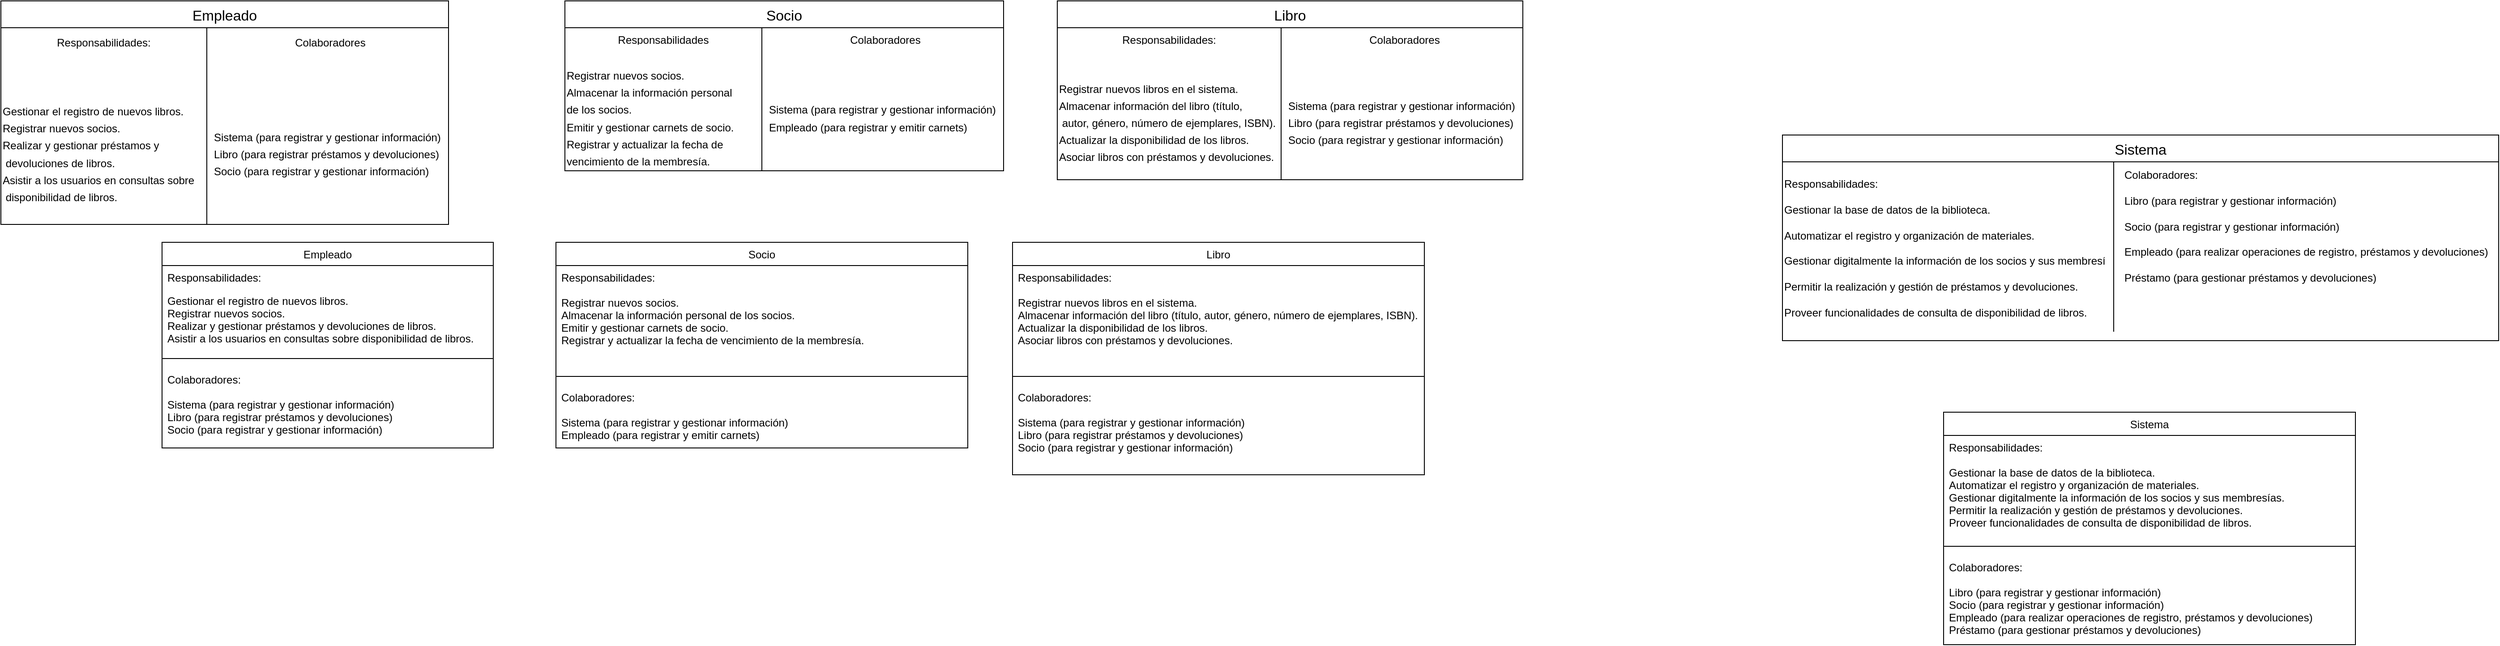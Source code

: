 <mxfile version="24.4.8" type="device">
  <diagram id="C5RBs43oDa-KdzZeNtuy" name="Page-1">
    <mxGraphModel dx="3341" dy="918" grid="1" gridSize="10" guides="1" tooltips="1" connect="1" arrows="1" fold="1" page="1" pageScale="1" pageWidth="827" pageHeight="1169" math="0" shadow="0">
      <root>
        <mxCell id="WIyWlLk6GJQsqaUBKTNV-0" />
        <mxCell id="WIyWlLk6GJQsqaUBKTNV-1" parent="WIyWlLk6GJQsqaUBKTNV-0" />
        <mxCell id="zkfFHV4jXpPFQw0GAbJ--6" value="Empleado" style="swimlane;fontStyle=0;align=center;verticalAlign=top;childLayout=stackLayout;horizontal=1;startSize=26;horizontalStack=0;resizeParent=1;resizeLast=0;collapsible=1;marginBottom=0;rounded=0;shadow=0;strokeWidth=1;" parent="WIyWlLk6GJQsqaUBKTNV-1" vertex="1">
          <mxGeometry x="-700" y="470" width="370" height="230" as="geometry">
            <mxRectangle x="130" y="380" width="160" height="26" as="alternateBounds" />
          </mxGeometry>
        </mxCell>
        <mxCell id="zkfFHV4jXpPFQw0GAbJ--7" value="Responsabilidades:" style="text;align=left;verticalAlign=top;spacingLeft=4;spacingRight=4;overflow=hidden;rotatable=0;points=[[0,0.5],[1,0.5]];portConstraint=eastwest;" parent="zkfFHV4jXpPFQw0GAbJ--6" vertex="1">
          <mxGeometry y="26" width="370" height="26" as="geometry" />
        </mxCell>
        <mxCell id="zkfFHV4jXpPFQw0GAbJ--8" value="Gestionar el registro de nuevos libros.&#xa;Registrar nuevos socios.&#xa;Realizar y gestionar préstamos y devoluciones de libros.&#xa;Asistir a los usuarios en consultas sobre disponibilidad de libros." style="text;align=left;verticalAlign=top;spacingLeft=4;spacingRight=4;overflow=hidden;rotatable=0;points=[[0,0.5],[1,0.5]];portConstraint=eastwest;rounded=0;shadow=0;html=0;" parent="zkfFHV4jXpPFQw0GAbJ--6" vertex="1">
          <mxGeometry y="52" width="370" height="68" as="geometry" />
        </mxCell>
        <mxCell id="zkfFHV4jXpPFQw0GAbJ--9" value="" style="line;html=1;strokeWidth=1;align=left;verticalAlign=middle;spacingTop=-1;spacingLeft=3;spacingRight=3;rotatable=0;labelPosition=right;points=[];portConstraint=eastwest;" parent="zkfFHV4jXpPFQw0GAbJ--6" vertex="1">
          <mxGeometry y="120" width="370" height="20" as="geometry" />
        </mxCell>
        <mxCell id="zkfFHV4jXpPFQw0GAbJ--10" value="Colaboradores:&#xa;&#xa;Sistema (para registrar y gestionar información)&#xa;Libro (para registrar préstamos y devoluciones)&#xa;Socio (para registrar y gestionar información)" style="text;align=left;verticalAlign=top;spacingLeft=4;spacingRight=4;overflow=hidden;rotatable=0;points=[[0,0.5],[1,0.5]];portConstraint=eastwest;fontStyle=0" parent="zkfFHV4jXpPFQw0GAbJ--6" vertex="1">
          <mxGeometry y="140" width="370" height="90" as="geometry" />
        </mxCell>
        <mxCell id="t991L9Meam5LPXpIdbOd-1" value="Libro" style="swimlane;fontStyle=0;align=center;verticalAlign=top;childLayout=stackLayout;horizontal=1;startSize=26;horizontalStack=0;resizeParent=1;resizeLast=0;collapsible=1;marginBottom=0;rounded=0;shadow=0;strokeWidth=1;" vertex="1" parent="WIyWlLk6GJQsqaUBKTNV-1">
          <mxGeometry x="250" y="470" width="460" height="260" as="geometry">
            <mxRectangle x="130" y="380" width="160" height="26" as="alternateBounds" />
          </mxGeometry>
        </mxCell>
        <mxCell id="t991L9Meam5LPXpIdbOd-3" value="Responsabilidades:&#xa;&#xa;Registrar nuevos libros en el sistema.&#xa;Almacenar información del libro (título, autor, género, número de ejemplares, ISBN).&#xa;Actualizar la disponibilidad de los libros.&#xa;Asociar libros con préstamos y devoluciones." style="text;align=left;verticalAlign=top;spacingLeft=4;spacingRight=4;overflow=hidden;rotatable=0;points=[[0,0.5],[1,0.5]];portConstraint=eastwest;rounded=0;shadow=0;html=0;" vertex="1" parent="t991L9Meam5LPXpIdbOd-1">
          <mxGeometry y="26" width="460" height="114" as="geometry" />
        </mxCell>
        <mxCell id="t991L9Meam5LPXpIdbOd-4" value="" style="line;html=1;strokeWidth=1;align=left;verticalAlign=middle;spacingTop=-1;spacingLeft=3;spacingRight=3;rotatable=0;labelPosition=right;points=[];portConstraint=eastwest;" vertex="1" parent="t991L9Meam5LPXpIdbOd-1">
          <mxGeometry y="140" width="460" height="20" as="geometry" />
        </mxCell>
        <mxCell id="t991L9Meam5LPXpIdbOd-5" value="Colaboradores:&#xa;&#xa;Sistema (para registrar y gestionar información)&#xa;Libro (para registrar préstamos y devoluciones)&#xa;Socio (para registrar y gestionar información)" style="text;align=left;verticalAlign=top;spacingLeft=4;spacingRight=4;overflow=hidden;rotatable=0;points=[[0,0.5],[1,0.5]];portConstraint=eastwest;fontStyle=0" vertex="1" parent="t991L9Meam5LPXpIdbOd-1">
          <mxGeometry y="160" width="460" height="90" as="geometry" />
        </mxCell>
        <mxCell id="t991L9Meam5LPXpIdbOd-6" value="Sistema" style="swimlane;fontStyle=0;align=center;verticalAlign=top;childLayout=stackLayout;horizontal=1;startSize=26;horizontalStack=0;resizeParent=1;resizeLast=0;collapsible=1;marginBottom=0;rounded=0;shadow=0;strokeWidth=1;" vertex="1" parent="WIyWlLk6GJQsqaUBKTNV-1">
          <mxGeometry x="1290" y="660" width="460" height="260" as="geometry">
            <mxRectangle x="130" y="380" width="160" height="26" as="alternateBounds" />
          </mxGeometry>
        </mxCell>
        <mxCell id="t991L9Meam5LPXpIdbOd-7" value="Responsabilidades:&#xa;&#xa;Gestionar la base de datos de la biblioteca.&#xa;Automatizar el registro y organización de materiales.&#xa;Gestionar digitalmente la información de los socios y sus membresías.&#xa;Permitir la realización y gestión de préstamos y devoluciones.&#xa;Proveer funcionalidades de consulta de disponibilidad de libros." style="text;align=left;verticalAlign=top;spacingLeft=4;spacingRight=4;overflow=hidden;rotatable=0;points=[[0,0.5],[1,0.5]];portConstraint=eastwest;rounded=0;shadow=0;html=0;" vertex="1" parent="t991L9Meam5LPXpIdbOd-6">
          <mxGeometry y="26" width="460" height="114" as="geometry" />
        </mxCell>
        <mxCell id="t991L9Meam5LPXpIdbOd-8" value="" style="line;html=1;strokeWidth=1;align=left;verticalAlign=middle;spacingTop=-1;spacingLeft=3;spacingRight=3;rotatable=0;labelPosition=right;points=[];portConstraint=eastwest;" vertex="1" parent="t991L9Meam5LPXpIdbOd-6">
          <mxGeometry y="140" width="460" height="20" as="geometry" />
        </mxCell>
        <mxCell id="t991L9Meam5LPXpIdbOd-9" value="Colaboradores:&#xa;&#xa;Libro (para registrar y gestionar información)&#xa;Socio (para registrar y gestionar información)&#xa;Empleado (para realizar operaciones de registro, préstamos y devoluciones)&#xa;Préstamo (para gestionar préstamos y devoluciones)" style="text;align=left;verticalAlign=top;spacingLeft=4;spacingRight=4;overflow=hidden;rotatable=0;points=[[0,0.5],[1,0.5]];portConstraint=eastwest;fontStyle=0" vertex="1" parent="t991L9Meam5LPXpIdbOd-6">
          <mxGeometry y="160" width="460" height="90" as="geometry" />
        </mxCell>
        <mxCell id="t991L9Meam5LPXpIdbOd-10" value="Socio" style="swimlane;fontStyle=0;align=center;verticalAlign=top;childLayout=stackLayout;horizontal=1;startSize=26;horizontalStack=0;resizeParent=1;resizeLast=0;collapsible=1;marginBottom=0;rounded=0;shadow=0;strokeWidth=1;" vertex="1" parent="WIyWlLk6GJQsqaUBKTNV-1">
          <mxGeometry x="-260" y="470" width="460" height="230" as="geometry">
            <mxRectangle x="130" y="380" width="160" height="26" as="alternateBounds" />
          </mxGeometry>
        </mxCell>
        <mxCell id="t991L9Meam5LPXpIdbOd-11" value="Responsabilidades:&#xa;&#xa;Registrar nuevos socios.&#xa;Almacenar la información personal de los socios.&#xa;Emitir y gestionar carnets de socio.&#xa;Registrar y actualizar la fecha de vencimiento de la membresía." style="text;align=left;verticalAlign=top;spacingLeft=4;spacingRight=4;overflow=hidden;rotatable=0;points=[[0,0.5],[1,0.5]];portConstraint=eastwest;rounded=0;shadow=0;html=0;" vertex="1" parent="t991L9Meam5LPXpIdbOd-10">
          <mxGeometry y="26" width="460" height="114" as="geometry" />
        </mxCell>
        <mxCell id="t991L9Meam5LPXpIdbOd-12" value="" style="line;html=1;strokeWidth=1;align=left;verticalAlign=middle;spacingTop=-1;spacingLeft=3;spacingRight=3;rotatable=0;labelPosition=right;points=[];portConstraint=eastwest;" vertex="1" parent="t991L9Meam5LPXpIdbOd-10">
          <mxGeometry y="140" width="460" height="20" as="geometry" />
        </mxCell>
        <mxCell id="t991L9Meam5LPXpIdbOd-13" value="Colaboradores:&#xa;&#xa;Sistema (para registrar y gestionar información)&#xa;Empleado (para registrar y emitir carnets)" style="text;align=left;verticalAlign=top;spacingLeft=4;spacingRight=4;overflow=hidden;rotatable=0;points=[[0,0.5],[1,0.5]];portConstraint=eastwest;fontStyle=0" vertex="1" parent="t991L9Meam5LPXpIdbOd-10">
          <mxGeometry y="160" width="460" height="70" as="geometry" />
        </mxCell>
        <mxCell id="t991L9Meam5LPXpIdbOd-15" value="Socio" style="shape=table;startSize=30;container=1;collapsible=0;childLayout=tableLayout;fixedRows=1;rowLines=0;fontStyle=0;strokeColor=default;fontSize=16;" vertex="1" parent="WIyWlLk6GJQsqaUBKTNV-1">
          <mxGeometry x="-250" y="200" width="490" height="190" as="geometry" />
        </mxCell>
        <mxCell id="t991L9Meam5LPXpIdbOd-16" value="" style="shape=tableRow;horizontal=0;startSize=0;swimlaneHead=0;swimlaneBody=0;top=0;left=0;bottom=0;right=0;collapsible=0;dropTarget=0;fillColor=none;points=[[0,0.5],[1,0.5]];portConstraint=eastwest;strokeColor=inherit;fontSize=16;" vertex="1" parent="t991L9Meam5LPXpIdbOd-15">
          <mxGeometry y="30" width="490" height="20" as="geometry" />
        </mxCell>
        <mxCell id="t991L9Meam5LPXpIdbOd-17" value="&lt;span style=&quot;font-size: 12px; text-align: left; text-wrap: nowrap;&quot;&gt;Responsabilidades&lt;/span&gt;" style="shape=partialRectangle;html=1;whiteSpace=wrap;connectable=0;fillColor=none;top=0;left=0;bottom=0;right=0;overflow=hidden;pointerEvents=1;strokeColor=inherit;fontSize=16;" vertex="1" parent="t991L9Meam5LPXpIdbOd-16">
          <mxGeometry width="220" height="20" as="geometry">
            <mxRectangle width="220" height="20" as="alternateBounds" />
          </mxGeometry>
        </mxCell>
        <mxCell id="t991L9Meam5LPXpIdbOd-18" value="&lt;span style=&quot;font-size: 12px; text-wrap: nowrap;&quot;&gt;Colaboradores&lt;/span&gt;" style="shape=partialRectangle;html=1;whiteSpace=wrap;connectable=0;fillColor=none;top=0;left=0;bottom=0;right=0;align=center;spacingLeft=6;overflow=hidden;strokeColor=inherit;fontSize=16;" vertex="1" parent="t991L9Meam5LPXpIdbOd-16">
          <mxGeometry x="220" width="270" height="20" as="geometry">
            <mxRectangle width="270" height="20" as="alternateBounds" />
          </mxGeometry>
        </mxCell>
        <mxCell id="t991L9Meam5LPXpIdbOd-19" value="" style="shape=tableRow;horizontal=0;startSize=0;swimlaneHead=0;swimlaneBody=0;top=0;left=0;bottom=0;right=0;collapsible=0;dropTarget=0;fillColor=none;points=[[0,0.5],[1,0.5]];portConstraint=eastwest;strokeColor=inherit;fontSize=16;" vertex="1" parent="t991L9Meam5LPXpIdbOd-15">
          <mxGeometry y="50" width="490" height="20" as="geometry" />
        </mxCell>
        <mxCell id="t991L9Meam5LPXpIdbOd-20" value="" style="shape=partialRectangle;html=1;whiteSpace=wrap;connectable=0;fillColor=none;top=0;left=0;bottom=0;right=0;overflow=hidden;strokeColor=inherit;fontSize=16;" vertex="1" parent="t991L9Meam5LPXpIdbOd-19">
          <mxGeometry width="220" height="20" as="geometry">
            <mxRectangle width="220" height="20" as="alternateBounds" />
          </mxGeometry>
        </mxCell>
        <mxCell id="t991L9Meam5LPXpIdbOd-21" value="" style="shape=partialRectangle;html=1;whiteSpace=wrap;connectable=0;fillColor=none;top=0;left=0;bottom=0;right=0;align=left;spacingLeft=6;overflow=hidden;strokeColor=inherit;fontSize=16;" vertex="1" parent="t991L9Meam5LPXpIdbOd-19">
          <mxGeometry x="220" width="270" height="20" as="geometry">
            <mxRectangle width="270" height="20" as="alternateBounds" />
          </mxGeometry>
        </mxCell>
        <mxCell id="t991L9Meam5LPXpIdbOd-22" value="" style="shape=tableRow;horizontal=0;startSize=0;swimlaneHead=0;swimlaneBody=0;top=0;left=0;bottom=0;right=0;collapsible=0;dropTarget=0;fillColor=none;points=[[0,0.5],[1,0.5]];portConstraint=eastwest;strokeColor=inherit;fontSize=16;" vertex="1" parent="t991L9Meam5LPXpIdbOd-15">
          <mxGeometry y="70" width="490" height="120" as="geometry" />
        </mxCell>
        <mxCell id="t991L9Meam5LPXpIdbOd-23" value="&lt;span style=&quot;font-size: 12px; text-wrap: nowrap;&quot;&gt;Registrar nuevos socios.&lt;/span&gt;&lt;br style=&quot;padding: 0px; margin: 0px; font-size: 12px; text-wrap: nowrap;&quot;&gt;&lt;span style=&quot;font-size: 12px; text-wrap: nowrap;&quot;&gt;Almacenar la información personal&amp;nbsp;&lt;/span&gt;&lt;div&gt;&lt;span style=&quot;font-size: 12px; text-wrap: nowrap;&quot;&gt;de los socios.&lt;/span&gt;&lt;br style=&quot;padding: 0px; margin: 0px; font-size: 12px; text-wrap: nowrap;&quot;&gt;&lt;span style=&quot;font-size: 12px; text-wrap: nowrap;&quot;&gt;Emitir y gestionar carnets de socio.&lt;/span&gt;&lt;br style=&quot;padding: 0px; margin: 0px; font-size: 12px; text-wrap: nowrap;&quot;&gt;&lt;span style=&quot;font-size: 12px; text-wrap: nowrap;&quot;&gt;Registrar y actualizar la fecha de&amp;nbsp;&lt;/span&gt;&lt;/div&gt;&lt;div&gt;&lt;span style=&quot;font-size: 12px; text-wrap: nowrap;&quot;&gt;vencimiento de la membresía.&lt;/span&gt;&lt;/div&gt;" style="shape=partialRectangle;html=1;whiteSpace=wrap;connectable=0;fillColor=none;top=0;left=0;bottom=0;right=0;overflow=hidden;strokeColor=inherit;fontSize=16;align=left;" vertex="1" parent="t991L9Meam5LPXpIdbOd-22">
          <mxGeometry width="220" height="120" as="geometry">
            <mxRectangle width="220" height="120" as="alternateBounds" />
          </mxGeometry>
        </mxCell>
        <mxCell id="t991L9Meam5LPXpIdbOd-24" value="&lt;span style=&quot;font-size: 12px; text-wrap: nowrap;&quot;&gt;Sistema (para registrar y gestionar información)&lt;/span&gt;&lt;br style=&quot;padding: 0px; margin: 0px; font-size: 12px; text-wrap: nowrap;&quot;&gt;&lt;span style=&quot;font-size: 12px; text-wrap: nowrap;&quot;&gt;Empleado (para registrar y emitir carnets)&lt;/span&gt;" style="shape=partialRectangle;html=1;whiteSpace=wrap;connectable=0;fillColor=none;top=0;left=0;bottom=0;right=0;align=left;spacingLeft=6;overflow=hidden;strokeColor=inherit;fontSize=16;" vertex="1" parent="t991L9Meam5LPXpIdbOd-22">
          <mxGeometry x="220" width="270" height="120" as="geometry">
            <mxRectangle width="270" height="120" as="alternateBounds" />
          </mxGeometry>
        </mxCell>
        <mxCell id="t991L9Meam5LPXpIdbOd-25" value="Empleado" style="shape=table;startSize=30;container=1;collapsible=0;childLayout=tableLayout;fixedRows=1;rowLines=0;fontStyle=0;strokeColor=default;fontSize=16;" vertex="1" parent="WIyWlLk6GJQsqaUBKTNV-1">
          <mxGeometry x="-880" y="200" width="500" height="250" as="geometry" />
        </mxCell>
        <mxCell id="t991L9Meam5LPXpIdbOd-26" value="" style="shape=tableRow;horizontal=0;startSize=0;swimlaneHead=0;swimlaneBody=0;top=0;left=0;bottom=0;right=0;collapsible=0;dropTarget=0;fillColor=none;points=[[0,0.5],[1,0.5]];portConstraint=eastwest;strokeColor=inherit;fontSize=16;" vertex="1" parent="t991L9Meam5LPXpIdbOd-25">
          <mxGeometry y="30" width="500" height="30" as="geometry" />
        </mxCell>
        <mxCell id="t991L9Meam5LPXpIdbOd-27" value="&lt;span style=&quot;font-size: 12px; text-align: left; text-wrap: nowrap;&quot;&gt;Responsabilidades:&lt;/span&gt;" style="shape=partialRectangle;html=1;whiteSpace=wrap;connectable=0;fillColor=none;top=0;left=0;bottom=0;right=0;overflow=hidden;pointerEvents=1;strokeColor=inherit;fontSize=16;" vertex="1" parent="t991L9Meam5LPXpIdbOd-26">
          <mxGeometry width="230" height="30" as="geometry">
            <mxRectangle width="230" height="30" as="alternateBounds" />
          </mxGeometry>
        </mxCell>
        <mxCell id="t991L9Meam5LPXpIdbOd-28" value="&lt;span style=&quot;font-size: 12px; text-wrap: nowrap;&quot;&gt;Colaboradores&lt;/span&gt;" style="shape=partialRectangle;html=1;whiteSpace=wrap;connectable=0;fillColor=none;top=0;left=0;bottom=0;right=0;align=center;spacingLeft=6;overflow=hidden;strokeColor=inherit;fontSize=16;" vertex="1" parent="t991L9Meam5LPXpIdbOd-26">
          <mxGeometry x="230" width="270" height="30" as="geometry">
            <mxRectangle width="270" height="30" as="alternateBounds" />
          </mxGeometry>
        </mxCell>
        <mxCell id="t991L9Meam5LPXpIdbOd-29" value="" style="shape=tableRow;horizontal=0;startSize=0;swimlaneHead=0;swimlaneBody=0;top=0;left=0;bottom=0;right=0;collapsible=0;dropTarget=0;fillColor=none;points=[[0,0.5],[1,0.5]];portConstraint=eastwest;strokeColor=inherit;fontSize=16;" vertex="1" parent="t991L9Meam5LPXpIdbOd-25">
          <mxGeometry y="60" width="500" height="30" as="geometry" />
        </mxCell>
        <mxCell id="t991L9Meam5LPXpIdbOd-30" value="" style="shape=partialRectangle;html=1;whiteSpace=wrap;connectable=0;fillColor=none;top=0;left=0;bottom=0;right=0;overflow=hidden;strokeColor=inherit;fontSize=16;" vertex="1" parent="t991L9Meam5LPXpIdbOd-29">
          <mxGeometry width="230" height="30" as="geometry">
            <mxRectangle width="230" height="30" as="alternateBounds" />
          </mxGeometry>
        </mxCell>
        <mxCell id="t991L9Meam5LPXpIdbOd-31" value="" style="shape=partialRectangle;html=1;whiteSpace=wrap;connectable=0;fillColor=none;top=0;left=0;bottom=0;right=0;align=left;spacingLeft=6;overflow=hidden;strokeColor=inherit;fontSize=16;" vertex="1" parent="t991L9Meam5LPXpIdbOd-29">
          <mxGeometry x="230" width="270" height="30" as="geometry">
            <mxRectangle width="270" height="30" as="alternateBounds" />
          </mxGeometry>
        </mxCell>
        <mxCell id="t991L9Meam5LPXpIdbOd-32" value="" style="shape=tableRow;horizontal=0;startSize=0;swimlaneHead=0;swimlaneBody=0;top=0;left=0;bottom=0;right=0;collapsible=0;dropTarget=0;fillColor=none;points=[[0,0.5],[1,0.5]];portConstraint=eastwest;strokeColor=inherit;fontSize=16;" vertex="1" parent="t991L9Meam5LPXpIdbOd-25">
          <mxGeometry y="90" width="500" height="160" as="geometry" />
        </mxCell>
        <mxCell id="t991L9Meam5LPXpIdbOd-33" value="&lt;span style=&quot;font-size: 12px; text-wrap: nowrap;&quot;&gt;Gestionar el registro de nuevos libros.&lt;/span&gt;&lt;br style=&quot;padding: 0px; margin: 0px; font-size: 12px; text-wrap: nowrap;&quot;&gt;&lt;span style=&quot;font-size: 12px; text-wrap: nowrap;&quot;&gt;Registrar nuevos socios.&lt;/span&gt;&lt;br style=&quot;padding: 0px; margin: 0px; font-size: 12px; text-wrap: nowrap;&quot;&gt;&lt;span style=&quot;font-size: 12px; text-wrap: nowrap;&quot;&gt;Realizar y gestionar préstamos y&lt;/span&gt;&lt;div&gt;&lt;span style=&quot;font-size: 12px; text-wrap: nowrap;&quot;&gt;&amp;nbsp;devoluciones de libros.&lt;/span&gt;&lt;br style=&quot;padding: 0px; margin: 0px; font-size: 12px; text-wrap: nowrap;&quot;&gt;&lt;span style=&quot;font-size: 12px; text-wrap: nowrap;&quot;&gt;Asistir a los usuarios en consultas sobre&lt;/span&gt;&lt;/div&gt;&lt;div&gt;&lt;span style=&quot;font-size: 12px; text-wrap: nowrap;&quot;&gt;&amp;nbsp;disponibilidad de libros.&lt;/span&gt;&lt;/div&gt;" style="shape=partialRectangle;html=1;whiteSpace=wrap;connectable=0;fillColor=none;top=0;left=0;bottom=0;right=0;overflow=hidden;strokeColor=inherit;fontSize=16;align=left;" vertex="1" parent="t991L9Meam5LPXpIdbOd-32">
          <mxGeometry width="230" height="160" as="geometry">
            <mxRectangle width="230" height="160" as="alternateBounds" />
          </mxGeometry>
        </mxCell>
        <mxCell id="t991L9Meam5LPXpIdbOd-34" value="&lt;span style=&quot;font-size: 12px; text-wrap: nowrap;&quot;&gt;Sistema (para registrar y gestionar información)&lt;/span&gt;&lt;br style=&quot;padding: 0px; margin: 0px; font-size: 12px; text-wrap: nowrap;&quot;&gt;&lt;span style=&quot;font-size: 12px; text-wrap: nowrap;&quot;&gt;Libro (para registrar préstamos y devoluciones)&lt;/span&gt;&lt;br style=&quot;padding: 0px; margin: 0px; font-size: 12px; text-wrap: nowrap;&quot;&gt;&lt;span style=&quot;font-size: 12px; text-wrap: nowrap;&quot;&gt;Socio (para registrar y gestionar información)&lt;/span&gt;" style="shape=partialRectangle;html=1;whiteSpace=wrap;connectable=0;fillColor=none;top=0;left=0;bottom=0;right=0;align=left;spacingLeft=6;overflow=hidden;strokeColor=inherit;fontSize=16;" vertex="1" parent="t991L9Meam5LPXpIdbOd-32">
          <mxGeometry x="230" width="270" height="160" as="geometry">
            <mxRectangle width="270" height="160" as="alternateBounds" />
          </mxGeometry>
        </mxCell>
        <mxCell id="t991L9Meam5LPXpIdbOd-61" value="" style="group" vertex="1" connectable="0" parent="WIyWlLk6GJQsqaUBKTNV-1">
          <mxGeometry x="1110" y="350" width="800" height="260" as="geometry" />
        </mxCell>
        <mxCell id="t991L9Meam5LPXpIdbOd-57" value="&lt;h1 style=&quot;margin-top: 0px;&quot;&gt;&lt;span style=&quot;font-weight: 400; text-wrap: nowrap; font-size: 12px;&quot;&gt;Responsabilidades:&lt;/span&gt;&lt;br style=&quot;padding: 0px; margin: 0px; font-weight: 400; text-wrap: nowrap; font-size: 12px;&quot;&gt;&lt;span style=&quot;font-weight: 400; text-wrap: nowrap; font-size: 12px;&quot;&gt;Gestionar la base de datos de la biblioteca.&lt;/span&gt;&lt;br style=&quot;padding: 0px; margin: 0px; font-weight: 400; text-wrap: nowrap; font-size: 12px;&quot;&gt;&lt;span style=&quot;font-weight: 400; text-wrap: nowrap; font-size: 12px;&quot;&gt;Automatizar el registro y organización de materiales.&lt;/span&gt;&lt;br style=&quot;padding: 0px; margin: 0px; font-weight: 400; text-wrap: nowrap; font-size: 12px;&quot;&gt;&lt;span style=&quot;font-weight: 400; text-wrap: nowrap; font-size: 12px;&quot;&gt;Gestionar digitalmente la información de los socios y sus membresías.&lt;/span&gt;&lt;br style=&quot;padding: 0px; margin: 0px; font-weight: 400; text-wrap: nowrap; font-size: 12px;&quot;&gt;&lt;span style=&quot;font-weight: 400; text-wrap: nowrap; font-size: 12px;&quot;&gt;Permitir la realización y gestión de préstamos y devoluciones.&lt;/span&gt;&lt;br style=&quot;padding: 0px; margin: 0px; font-weight: 400; text-wrap: nowrap; font-size: 12px;&quot;&gt;&lt;span style=&quot;font-weight: 400; text-wrap: nowrap; font-size: 12px;&quot;&gt;Proveer funcionalidades de consulta de disponibilidad de libros.&lt;/span&gt;&lt;br&gt;&lt;/h1&gt;" style="text;html=1;whiteSpace=wrap;overflow=hidden;rounded=0;" vertex="1" parent="t991L9Meam5LPXpIdbOd-61">
          <mxGeometry y="30" width="360" height="230" as="geometry" />
        </mxCell>
        <mxCell id="t991L9Meam5LPXpIdbOd-45" value="Sistema" style="shape=table;startSize=30;container=1;collapsible=0;childLayout=tableLayout;fixedRows=1;rowLines=0;fontStyle=0;strokeColor=default;fontSize=16;" vertex="1" parent="t991L9Meam5LPXpIdbOd-61">
          <mxGeometry width="800" height="230" as="geometry" />
        </mxCell>
        <mxCell id="t991L9Meam5LPXpIdbOd-46" value="" style="shape=tableRow;horizontal=0;startSize=0;swimlaneHead=0;swimlaneBody=0;top=0;left=0;bottom=0;right=0;collapsible=0;dropTarget=0;fillColor=none;points=[[0,0.5],[1,0.5]];portConstraint=eastwest;strokeColor=inherit;fontSize=16;" vertex="1" parent="t991L9Meam5LPXpIdbOd-45">
          <mxGeometry y="30" width="800" height="30" as="geometry" />
        </mxCell>
        <mxCell id="t991L9Meam5LPXpIdbOd-47" value="" style="shape=partialRectangle;html=1;whiteSpace=wrap;connectable=0;fillColor=none;top=0;left=0;bottom=0;right=0;overflow=hidden;pointerEvents=1;strokeColor=inherit;fontSize=16;" vertex="1" parent="t991L9Meam5LPXpIdbOd-46">
          <mxGeometry width="370" height="30" as="geometry">
            <mxRectangle width="370" height="30" as="alternateBounds" />
          </mxGeometry>
        </mxCell>
        <mxCell id="t991L9Meam5LPXpIdbOd-48" value="" style="shape=partialRectangle;html=1;whiteSpace=wrap;connectable=0;fillColor=none;top=0;left=0;bottom=0;right=0;align=left;spacingLeft=6;overflow=hidden;strokeColor=inherit;fontSize=16;" vertex="1" parent="t991L9Meam5LPXpIdbOd-46">
          <mxGeometry x="370" width="430" height="30" as="geometry">
            <mxRectangle width="430" height="30" as="alternateBounds" />
          </mxGeometry>
        </mxCell>
        <mxCell id="t991L9Meam5LPXpIdbOd-49" value="" style="shape=tableRow;horizontal=0;startSize=0;swimlaneHead=0;swimlaneBody=0;top=0;left=0;bottom=0;right=0;collapsible=0;dropTarget=0;fillColor=none;points=[[0,0.5],[1,0.5]];portConstraint=eastwest;strokeColor=inherit;fontSize=16;" vertex="1" parent="t991L9Meam5LPXpIdbOd-45">
          <mxGeometry y="60" width="800" height="30" as="geometry" />
        </mxCell>
        <mxCell id="t991L9Meam5LPXpIdbOd-50" value="" style="shape=partialRectangle;html=1;whiteSpace=wrap;connectable=0;fillColor=none;top=0;left=0;bottom=0;right=0;overflow=hidden;strokeColor=inherit;fontSize=16;" vertex="1" parent="t991L9Meam5LPXpIdbOd-49">
          <mxGeometry width="370" height="30" as="geometry">
            <mxRectangle width="370" height="30" as="alternateBounds" />
          </mxGeometry>
        </mxCell>
        <mxCell id="t991L9Meam5LPXpIdbOd-51" value="" style="shape=partialRectangle;html=1;whiteSpace=wrap;connectable=0;fillColor=none;top=0;left=0;bottom=0;right=0;align=left;spacingLeft=6;overflow=hidden;strokeColor=inherit;fontSize=16;" vertex="1" parent="t991L9Meam5LPXpIdbOd-49">
          <mxGeometry x="370" width="430" height="30" as="geometry">
            <mxRectangle width="430" height="30" as="alternateBounds" />
          </mxGeometry>
        </mxCell>
        <mxCell id="t991L9Meam5LPXpIdbOd-52" value="" style="shape=tableRow;horizontal=0;startSize=0;swimlaneHead=0;swimlaneBody=0;top=0;left=0;bottom=0;right=0;collapsible=0;dropTarget=0;fillColor=none;points=[[0,0.5],[1,0.5]];portConstraint=eastwest;strokeColor=inherit;fontSize=16;" vertex="1" parent="t991L9Meam5LPXpIdbOd-45">
          <mxGeometry y="90" width="800" height="130" as="geometry" />
        </mxCell>
        <mxCell id="t991L9Meam5LPXpIdbOd-53" value="" style="shape=partialRectangle;html=1;whiteSpace=wrap;connectable=0;fillColor=none;top=0;left=0;bottom=0;right=0;overflow=hidden;strokeColor=inherit;fontSize=16;" vertex="1" parent="t991L9Meam5LPXpIdbOd-52">
          <mxGeometry width="370" height="130" as="geometry">
            <mxRectangle width="370" height="130" as="alternateBounds" />
          </mxGeometry>
        </mxCell>
        <mxCell id="t991L9Meam5LPXpIdbOd-54" value="" style="shape=partialRectangle;html=1;whiteSpace=wrap;connectable=0;fillColor=none;top=0;left=0;bottom=0;right=0;align=left;spacingLeft=6;overflow=hidden;strokeColor=inherit;fontSize=16;" vertex="1" parent="t991L9Meam5LPXpIdbOd-52">
          <mxGeometry x="370" width="430" height="130" as="geometry">
            <mxRectangle width="430" height="130" as="alternateBounds" />
          </mxGeometry>
        </mxCell>
        <mxCell id="t991L9Meam5LPXpIdbOd-60" value="&lt;h1 style=&quot;margin-top: 0px;&quot;&gt;&lt;span style=&quot;font-weight: 400; text-wrap: nowrap; font-size: 12px;&quot;&gt;Colaboradores:&lt;/span&gt;&lt;br style=&quot;padding: 0px; margin: 0px; font-weight: 400; text-wrap: nowrap; font-size: 12px;&quot;&gt;&lt;span style=&quot;font-weight: 400; text-wrap: nowrap; font-size: 12px;&quot;&gt;Libro (para registrar y gestionar información)&lt;/span&gt;&lt;br style=&quot;padding: 0px; margin: 0px; font-weight: 400; text-wrap: nowrap; font-size: 12px;&quot;&gt;&lt;span style=&quot;font-weight: 400; text-wrap: nowrap; font-size: 12px;&quot;&gt;Socio (para registrar y gestionar información)&lt;/span&gt;&lt;br style=&quot;padding: 0px; margin: 0px; font-weight: 400; text-wrap: nowrap; font-size: 12px;&quot;&gt;&lt;span style=&quot;font-weight: 400; text-wrap: nowrap; font-size: 12px;&quot;&gt;Empleado (para realizar operaciones de registro, préstamos y devoluciones)&lt;/span&gt;&lt;br style=&quot;padding: 0px; margin: 0px; font-weight: 400; text-wrap: nowrap; font-size: 12px;&quot;&gt;&lt;span style=&quot;font-weight: 400; text-wrap: nowrap; font-size: 12px;&quot;&gt;Préstamo (para gestionar préstamos y devoluciones)&lt;/span&gt;&lt;br&gt;&lt;/h1&gt;" style="text;html=1;whiteSpace=wrap;overflow=hidden;rounded=0;" vertex="1" parent="t991L9Meam5LPXpIdbOd-61">
          <mxGeometry x="380" y="20" width="410" height="200" as="geometry" />
        </mxCell>
        <mxCell id="t991L9Meam5LPXpIdbOd-35" value="Libro" style="shape=table;startSize=30;container=1;collapsible=0;childLayout=tableLayout;fixedRows=1;rowLines=0;fontStyle=0;strokeColor=default;fontSize=16;" vertex="1" parent="WIyWlLk6GJQsqaUBKTNV-1">
          <mxGeometry x="300" y="200" width="520" height="200" as="geometry" />
        </mxCell>
        <mxCell id="t991L9Meam5LPXpIdbOd-36" value="" style="shape=tableRow;horizontal=0;startSize=0;swimlaneHead=0;swimlaneBody=0;top=0;left=0;bottom=0;right=0;collapsible=0;dropTarget=0;fillColor=none;points=[[0,0.5],[1,0.5]];portConstraint=eastwest;strokeColor=inherit;fontSize=16;" vertex="1" parent="t991L9Meam5LPXpIdbOd-35">
          <mxGeometry y="30" width="520" height="20" as="geometry" />
        </mxCell>
        <mxCell id="t991L9Meam5LPXpIdbOd-37" value="&lt;span style=&quot;font-size: 12px; text-align: left; text-wrap: nowrap;&quot;&gt;Responsabilidades:&lt;/span&gt;" style="shape=partialRectangle;html=1;whiteSpace=wrap;connectable=0;fillColor=none;top=0;left=0;bottom=0;right=0;overflow=hidden;pointerEvents=1;strokeColor=inherit;fontSize=16;" vertex="1" parent="t991L9Meam5LPXpIdbOd-36">
          <mxGeometry width="250" height="20" as="geometry">
            <mxRectangle width="250" height="20" as="alternateBounds" />
          </mxGeometry>
        </mxCell>
        <mxCell id="t991L9Meam5LPXpIdbOd-38" value="&lt;span style=&quot;font-size: 12px; text-wrap: nowrap;&quot;&gt;Colaboradores&lt;/span&gt;" style="shape=partialRectangle;html=1;whiteSpace=wrap;connectable=0;fillColor=none;top=0;left=0;bottom=0;right=0;align=center;spacingLeft=6;overflow=hidden;strokeColor=inherit;fontSize=16;" vertex="1" parent="t991L9Meam5LPXpIdbOd-36">
          <mxGeometry x="250" width="270" height="20" as="geometry">
            <mxRectangle width="270" height="20" as="alternateBounds" />
          </mxGeometry>
        </mxCell>
        <mxCell id="t991L9Meam5LPXpIdbOd-39" value="" style="shape=tableRow;horizontal=0;startSize=0;swimlaneHead=0;swimlaneBody=0;top=0;left=0;bottom=0;right=0;collapsible=0;dropTarget=0;fillColor=none;points=[[0,0.5],[1,0.5]];portConstraint=eastwest;strokeColor=inherit;fontSize=16;" vertex="1" parent="t991L9Meam5LPXpIdbOd-35">
          <mxGeometry y="50" width="520" height="20" as="geometry" />
        </mxCell>
        <mxCell id="t991L9Meam5LPXpIdbOd-40" value="" style="shape=partialRectangle;html=1;whiteSpace=wrap;connectable=0;fillColor=none;top=0;left=0;bottom=0;right=0;overflow=hidden;strokeColor=inherit;fontSize=16;" vertex="1" parent="t991L9Meam5LPXpIdbOd-39">
          <mxGeometry width="250" height="20" as="geometry">
            <mxRectangle width="250" height="20" as="alternateBounds" />
          </mxGeometry>
        </mxCell>
        <mxCell id="t991L9Meam5LPXpIdbOd-41" value="" style="shape=partialRectangle;html=1;whiteSpace=wrap;connectable=0;fillColor=none;top=0;left=0;bottom=0;right=0;align=left;spacingLeft=6;overflow=hidden;strokeColor=inherit;fontSize=16;" vertex="1" parent="t991L9Meam5LPXpIdbOd-39">
          <mxGeometry x="250" width="270" height="20" as="geometry">
            <mxRectangle width="270" height="20" as="alternateBounds" />
          </mxGeometry>
        </mxCell>
        <mxCell id="t991L9Meam5LPXpIdbOd-42" value="" style="shape=tableRow;horizontal=0;startSize=0;swimlaneHead=0;swimlaneBody=0;top=0;left=0;bottom=0;right=0;collapsible=0;dropTarget=0;fillColor=none;points=[[0,0.5],[1,0.5]];portConstraint=eastwest;strokeColor=inherit;fontSize=16;" vertex="1" parent="t991L9Meam5LPXpIdbOd-35">
          <mxGeometry y="70" width="520" height="130" as="geometry" />
        </mxCell>
        <mxCell id="t991L9Meam5LPXpIdbOd-43" value="&lt;span style=&quot;font-size: 12px; text-wrap: nowrap;&quot;&gt;Registrar nuevos libros en el sistema.&lt;/span&gt;&lt;br style=&quot;padding: 0px; margin: 0px; font-size: 12px; text-wrap: nowrap;&quot;&gt;&lt;span style=&quot;font-size: 12px; text-wrap: nowrap;&quot;&gt;Almacenar información del libro (título,&lt;/span&gt;&lt;div&gt;&lt;span style=&quot;font-size: 12px; text-wrap: nowrap;&quot;&gt;&amp;nbsp;autor, género, número de ejemplares, ISBN).&lt;/span&gt;&lt;br style=&quot;padding: 0px; margin: 0px; font-size: 12px; text-wrap: nowrap;&quot;&gt;&lt;span style=&quot;font-size: 12px; text-wrap: nowrap;&quot;&gt;Actualizar la disponibilidad de los libros.&lt;/span&gt;&lt;br style=&quot;padding: 0px; margin: 0px; font-size: 12px; text-wrap: nowrap;&quot;&gt;&lt;span style=&quot;font-size: 12px; text-wrap: nowrap;&quot;&gt;Asociar libros con préstamos y devoluciones.&lt;/span&gt;&lt;/div&gt;" style="shape=partialRectangle;html=1;whiteSpace=wrap;connectable=0;fillColor=none;top=0;left=0;bottom=0;right=0;overflow=hidden;strokeColor=inherit;fontSize=16;align=left;" vertex="1" parent="t991L9Meam5LPXpIdbOd-42">
          <mxGeometry width="250" height="130" as="geometry">
            <mxRectangle width="250" height="130" as="alternateBounds" />
          </mxGeometry>
        </mxCell>
        <mxCell id="t991L9Meam5LPXpIdbOd-44" value="&lt;span style=&quot;font-size: 12px; text-wrap: nowrap;&quot;&gt;Sistema (para registrar y gestionar información)&lt;/span&gt;&lt;br style=&quot;padding: 0px; margin: 0px; font-size: 12px; text-wrap: nowrap;&quot;&gt;&lt;span style=&quot;font-size: 12px; text-wrap: nowrap;&quot;&gt;Libro (para registrar préstamos y devoluciones)&lt;/span&gt;&lt;br style=&quot;padding: 0px; margin: 0px; font-size: 12px; text-wrap: nowrap;&quot;&gt;&lt;span style=&quot;font-size: 12px; text-wrap: nowrap;&quot;&gt;Socio (para registrar y gestionar información)&lt;/span&gt;" style="shape=partialRectangle;html=1;whiteSpace=wrap;connectable=0;fillColor=none;top=0;left=0;bottom=0;right=0;align=left;spacingLeft=6;overflow=hidden;strokeColor=inherit;fontSize=16;" vertex="1" parent="t991L9Meam5LPXpIdbOd-42">
          <mxGeometry x="250" width="270" height="130" as="geometry">
            <mxRectangle width="270" height="130" as="alternateBounds" />
          </mxGeometry>
        </mxCell>
      </root>
    </mxGraphModel>
  </diagram>
</mxfile>
